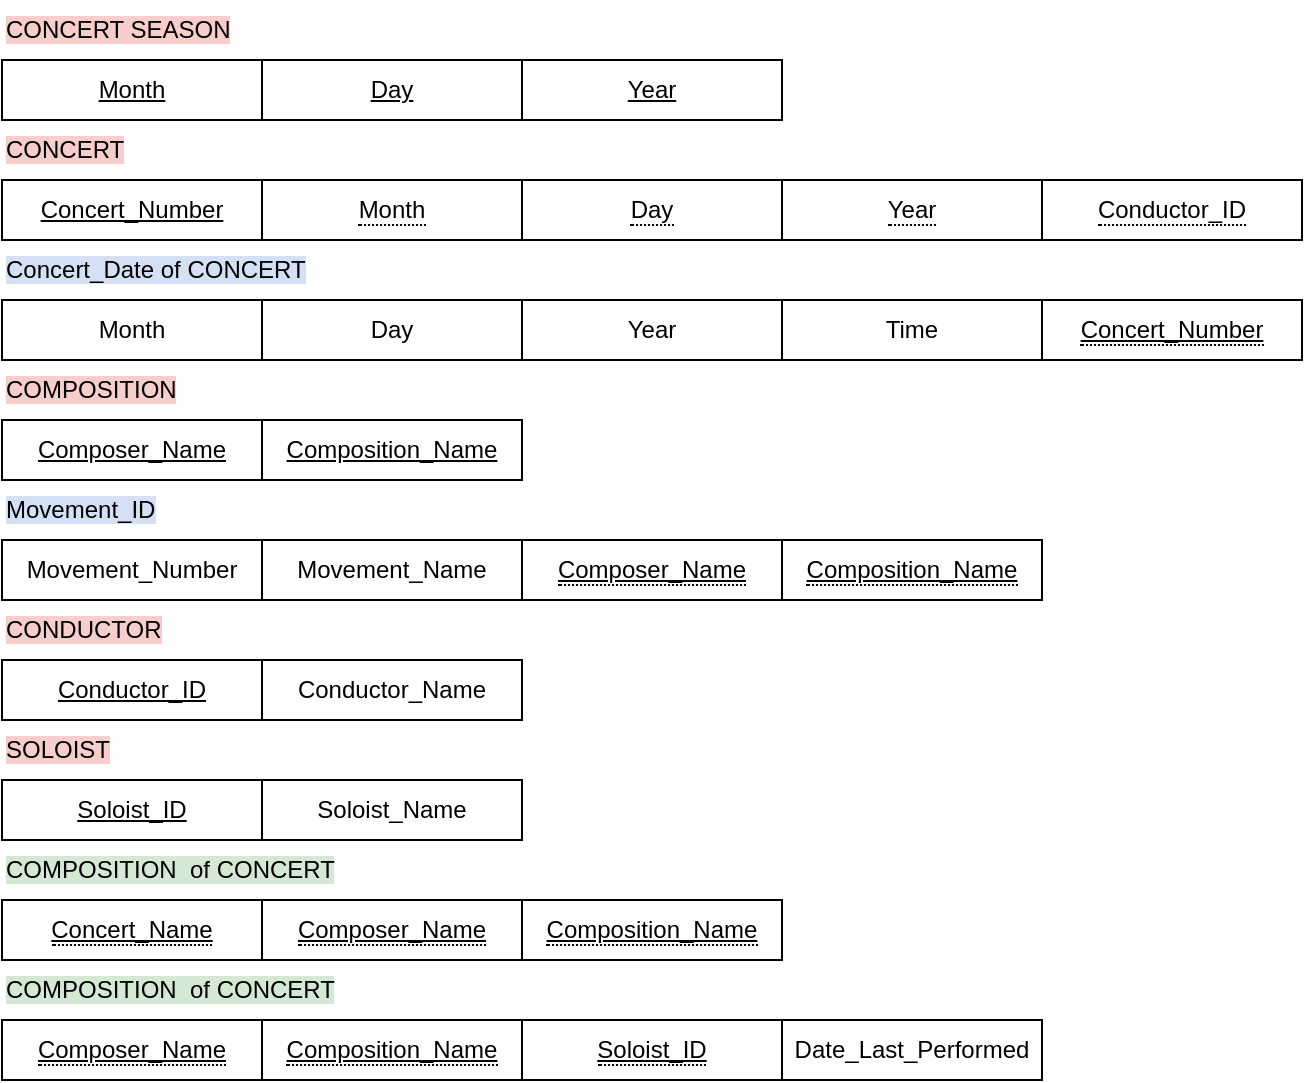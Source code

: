 <mxfile version="20.5.1" type="github" pages="3">
  <diagram id="w4VHGzYsdSl-hZFod0cc" name="交響樂團資料庫1">
    <mxGraphModel dx="1117" dy="623" grid="1" gridSize="10" guides="1" tooltips="1" connect="1" arrows="1" fold="1" page="1" pageScale="1" pageWidth="1169" pageHeight="827" math="0" shadow="0">
      <root>
        <mxCell id="0" />
        <mxCell id="1" parent="0" />
        <mxCell id="hCQ-R2_GtDcml7rR57lE-22" value="&lt;span style=&quot;background-color: rgb(248, 206, 204);&quot;&gt;CONCERT SEASON&lt;/span&gt;" style="text;html=1;align=left;verticalAlign=middle;resizable=0;points=[];autosize=1;strokeColor=none;fillColor=none;" parent="1" vertex="1">
          <mxGeometry x="260" y="144" width="140" height="30" as="geometry" />
        </mxCell>
        <mxCell id="hCQ-R2_GtDcml7rR57lE-25" value="&lt;u&gt;Concert_Number&lt;/u&gt;" style="whiteSpace=wrap;html=1;align=center;" parent="1" vertex="1">
          <mxGeometry x="260" y="234" width="130" height="30" as="geometry" />
        </mxCell>
        <mxCell id="hCQ-R2_GtDcml7rR57lE-26" value="&lt;span style=&quot;background-color: rgb(248, 206, 204);&quot;&gt;CONCERT&lt;/span&gt;" style="text;html=1;align=left;verticalAlign=middle;resizable=0;points=[];autosize=1;strokeColor=none;fillColor=none;" parent="1" vertex="1">
          <mxGeometry x="260" y="204" width="80" height="30" as="geometry" />
        </mxCell>
        <mxCell id="hCQ-R2_GtDcml7rR57lE-27" value="Month" style="whiteSpace=wrap;html=1;align=center;" parent="1" vertex="1">
          <mxGeometry x="260" y="294" width="130" height="30" as="geometry" />
        </mxCell>
        <mxCell id="hCQ-R2_GtDcml7rR57lE-28" value="&lt;span style=&quot;background-color: rgb(212, 225, 245);&quot;&gt;Concert_Date of CONCERT&lt;/span&gt;" style="text;html=1;align=left;verticalAlign=middle;resizable=0;points=[];autosize=1;strokeColor=none;fillColor=none;" parent="1" vertex="1">
          <mxGeometry x="260" y="264" width="170" height="30" as="geometry" />
        </mxCell>
        <mxCell id="hCQ-R2_GtDcml7rR57lE-29" value="Day" style="whiteSpace=wrap;html=1;align=center;" parent="1" vertex="1">
          <mxGeometry x="390" y="294" width="130" height="30" as="geometry" />
        </mxCell>
        <mxCell id="hCQ-R2_GtDcml7rR57lE-30" value="Year" style="whiteSpace=wrap;html=1;align=center;" parent="1" vertex="1">
          <mxGeometry x="520" y="294" width="130" height="30" as="geometry" />
        </mxCell>
        <mxCell id="hCQ-R2_GtDcml7rR57lE-31" value="Time" style="whiteSpace=wrap;html=1;align=center;" parent="1" vertex="1">
          <mxGeometry x="650" y="294" width="130" height="30" as="geometry" />
        </mxCell>
        <mxCell id="hCQ-R2_GtDcml7rR57lE-33" value="&lt;span style=&quot;border-bottom: 1px dotted&quot;&gt;&lt;u&gt;Concert_Number&lt;/u&gt;&lt;/span&gt;" style="whiteSpace=wrap;html=1;align=center;" parent="1" vertex="1">
          <mxGeometry x="780" y="294" width="130" height="30" as="geometry" />
        </mxCell>
        <mxCell id="hCQ-R2_GtDcml7rR57lE-35" value="&lt;u&gt;Month&lt;/u&gt;" style="whiteSpace=wrap;html=1;align=center;" parent="1" vertex="1">
          <mxGeometry x="260" y="174" width="130" height="30" as="geometry" />
        </mxCell>
        <mxCell id="hCQ-R2_GtDcml7rR57lE-36" value="&lt;u&gt;Day&lt;/u&gt;" style="whiteSpace=wrap;html=1;align=center;" parent="1" vertex="1">
          <mxGeometry x="390" y="174" width="130" height="30" as="geometry" />
        </mxCell>
        <mxCell id="hCQ-R2_GtDcml7rR57lE-37" value="&lt;u&gt;Year&lt;/u&gt;" style="whiteSpace=wrap;html=1;align=center;" parent="1" vertex="1">
          <mxGeometry x="520" y="174" width="130" height="30" as="geometry" />
        </mxCell>
        <mxCell id="hCQ-R2_GtDcml7rR57lE-38" value="&lt;span style=&quot;background-color: rgb(248, 206, 204);&quot;&gt;CONDUCTOR&lt;/span&gt;" style="text;html=1;align=left;verticalAlign=middle;resizable=0;points=[];autosize=1;strokeColor=none;fillColor=none;" parent="1" vertex="1">
          <mxGeometry x="260" y="444" width="100" height="30" as="geometry" />
        </mxCell>
        <mxCell id="hCQ-R2_GtDcml7rR57lE-39" value="&lt;u&gt;Conductor_ID&lt;/u&gt;" style="whiteSpace=wrap;html=1;align=center;" parent="1" vertex="1">
          <mxGeometry x="260" y="474" width="130" height="30" as="geometry" />
        </mxCell>
        <mxCell id="hCQ-R2_GtDcml7rR57lE-40" value="Conductor_Name" style="whiteSpace=wrap;html=1;align=center;" parent="1" vertex="1">
          <mxGeometry x="390" y="474" width="130" height="30" as="geometry" />
        </mxCell>
        <mxCell id="hCQ-R2_GtDcml7rR57lE-42" value="&lt;span style=&quot;background-color: rgb(248, 206, 204);&quot;&gt;COMPOSITION&lt;/span&gt;" style="text;html=1;align=left;verticalAlign=middle;resizable=0;points=[];autosize=1;strokeColor=none;fillColor=none;" parent="1" vertex="1">
          <mxGeometry x="260" y="324" width="110" height="30" as="geometry" />
        </mxCell>
        <mxCell id="hCQ-R2_GtDcml7rR57lE-43" value="&lt;u&gt;Composer_Name&lt;/u&gt;" style="whiteSpace=wrap;html=1;align=center;" parent="1" vertex="1">
          <mxGeometry x="260" y="354" width="130" height="30" as="geometry" />
        </mxCell>
        <mxCell id="hCQ-R2_GtDcml7rR57lE-44" value="&lt;u&gt;Composition_Name&lt;/u&gt;" style="whiteSpace=wrap;html=1;align=center;" parent="1" vertex="1">
          <mxGeometry x="390" y="354" width="130" height="30" as="geometry" />
        </mxCell>
        <mxCell id="hCQ-R2_GtDcml7rR57lE-48" value="Movement_Number" style="whiteSpace=wrap;html=1;align=center;" parent="1" vertex="1">
          <mxGeometry x="260" y="414" width="130" height="30" as="geometry" />
        </mxCell>
        <mxCell id="hCQ-R2_GtDcml7rR57lE-49" value="&lt;span style=&quot;background-color: rgb(212, 225, 245);&quot;&gt;Movement_ID&lt;/span&gt;" style="text;html=1;align=left;verticalAlign=middle;resizable=0;points=[];autosize=1;strokeColor=none;fillColor=none;" parent="1" vertex="1">
          <mxGeometry x="260" y="384" width="100" height="30" as="geometry" />
        </mxCell>
        <mxCell id="hCQ-R2_GtDcml7rR57lE-50" value="Movement_Name" style="whiteSpace=wrap;html=1;align=center;" parent="1" vertex="1">
          <mxGeometry x="390" y="414" width="130" height="30" as="geometry" />
        </mxCell>
        <mxCell id="hCQ-R2_GtDcml7rR57lE-55" value="&lt;span style=&quot;border-bottom: 1px dotted&quot;&gt;&lt;u&gt;Composer_Name&lt;/u&gt;&lt;/span&gt;" style="whiteSpace=wrap;html=1;align=center;" parent="1" vertex="1">
          <mxGeometry x="520" y="414" width="130" height="30" as="geometry" />
        </mxCell>
        <mxCell id="hCQ-R2_GtDcml7rR57lE-56" value="&lt;span style=&quot;border-bottom: 1px dotted&quot;&gt;&lt;u&gt;Composition_Name&lt;/u&gt;&lt;/span&gt;" style="whiteSpace=wrap;html=1;align=center;" parent="1" vertex="1">
          <mxGeometry x="650" y="414" width="130" height="30" as="geometry" />
        </mxCell>
        <mxCell id="hCQ-R2_GtDcml7rR57lE-57" value="&lt;span style=&quot;background-color: rgb(248, 206, 204);&quot;&gt;SOLOIST&lt;/span&gt;" style="text;html=1;align=left;verticalAlign=middle;resizable=0;points=[];autosize=1;strokeColor=none;fillColor=none;" parent="1" vertex="1">
          <mxGeometry x="260" y="504" width="80" height="30" as="geometry" />
        </mxCell>
        <mxCell id="hCQ-R2_GtDcml7rR57lE-58" value="&lt;u&gt;Soloist_ID&lt;/u&gt;" style="whiteSpace=wrap;html=1;align=center;" parent="1" vertex="1">
          <mxGeometry x="260" y="534" width="130" height="30" as="geometry" />
        </mxCell>
        <mxCell id="hCQ-R2_GtDcml7rR57lE-59" value="Soloist_Name" style="whiteSpace=wrap;html=1;align=center;" parent="1" vertex="1">
          <mxGeometry x="390" y="534" width="130" height="30" as="geometry" />
        </mxCell>
        <mxCell id="hCQ-R2_GtDcml7rR57lE-60" value="&lt;span style=&quot;border-bottom: 1px dotted&quot;&gt;Month&lt;/span&gt;" style="whiteSpace=wrap;html=1;align=center;" parent="1" vertex="1">
          <mxGeometry x="390" y="234" width="130" height="30" as="geometry" />
        </mxCell>
        <mxCell id="hCQ-R2_GtDcml7rR57lE-61" value="&lt;span style=&quot;border-bottom: 1px dotted&quot;&gt;Day&lt;/span&gt;" style="whiteSpace=wrap;html=1;align=center;" parent="1" vertex="1">
          <mxGeometry x="520" y="234" width="130" height="30" as="geometry" />
        </mxCell>
        <mxCell id="hCQ-R2_GtDcml7rR57lE-62" value="&lt;span style=&quot;border-bottom: 1px dotted&quot;&gt;Year&lt;/span&gt;" style="whiteSpace=wrap;html=1;align=center;" parent="1" vertex="1">
          <mxGeometry x="650" y="234" width="130" height="30" as="geometry" />
        </mxCell>
        <mxCell id="hCQ-R2_GtDcml7rR57lE-63" value="&lt;span style=&quot;border-bottom: 1px dotted&quot;&gt;Conductor_ID&lt;/span&gt;" style="whiteSpace=wrap;html=1;align=center;" parent="1" vertex="1">
          <mxGeometry x="780" y="234" width="130" height="30" as="geometry" />
        </mxCell>
        <mxCell id="hCQ-R2_GtDcml7rR57lE-64" value="&lt;span style=&quot;background-color: rgb(213, 232, 212);&quot;&gt;COMPOSITION&amp;nbsp; of CONCERT&lt;/span&gt;" style="text;html=1;align=left;verticalAlign=middle;resizable=0;points=[];autosize=1;strokeColor=none;fillColor=none;" parent="1" vertex="1">
          <mxGeometry x="260" y="564" width="190" height="30" as="geometry" />
        </mxCell>
        <mxCell id="hCQ-R2_GtDcml7rR57lE-67" value="&lt;span style=&quot;border-bottom: 1px dotted&quot;&gt;&lt;u&gt;Concert_Name&lt;/u&gt;&lt;/span&gt;" style="whiteSpace=wrap;html=1;align=center;" parent="1" vertex="1">
          <mxGeometry x="260" y="594" width="130" height="30" as="geometry" />
        </mxCell>
        <mxCell id="hCQ-R2_GtDcml7rR57lE-68" value="&lt;span style=&quot;border-bottom: 1px dotted&quot;&gt;&lt;u&gt;Composer_Name&lt;/u&gt;&lt;/span&gt;" style="whiteSpace=wrap;html=1;align=center;" parent="1" vertex="1">
          <mxGeometry x="390" y="594" width="130" height="30" as="geometry" />
        </mxCell>
        <mxCell id="hCQ-R2_GtDcml7rR57lE-70" value="&lt;span style=&quot;border-bottom: 1px dotted&quot;&gt;&lt;u&gt;Composition_Name&lt;/u&gt;&lt;/span&gt;" style="whiteSpace=wrap;html=1;align=center;" parent="1" vertex="1">
          <mxGeometry x="520" y="594" width="130" height="30" as="geometry" />
        </mxCell>
        <mxCell id="hCQ-R2_GtDcml7rR57lE-71" value="&lt;span style=&quot;background-color: rgb(213, 232, 212);&quot;&gt;COMPOSITION&amp;nbsp; of CONCERT&lt;/span&gt;" style="text;html=1;align=left;verticalAlign=middle;resizable=0;points=[];autosize=1;strokeColor=none;fillColor=none;" parent="1" vertex="1">
          <mxGeometry x="260" y="624" width="190" height="30" as="geometry" />
        </mxCell>
        <mxCell id="hCQ-R2_GtDcml7rR57lE-72" value="&lt;span style=&quot;border-bottom: 1px dotted&quot;&gt;&lt;u&gt;Soloist_ID&lt;/u&gt;&lt;/span&gt;" style="whiteSpace=wrap;html=1;align=center;" parent="1" vertex="1">
          <mxGeometry x="520" y="654" width="130" height="30" as="geometry" />
        </mxCell>
        <mxCell id="hCQ-R2_GtDcml7rR57lE-73" value="&lt;span style=&quot;border-bottom: 1px dotted&quot;&gt;&lt;u&gt;Composer_Name&lt;/u&gt;&lt;/span&gt;" style="whiteSpace=wrap;html=1;align=center;" parent="1" vertex="1">
          <mxGeometry x="260" y="654" width="130" height="30" as="geometry" />
        </mxCell>
        <mxCell id="hCQ-R2_GtDcml7rR57lE-74" value="&lt;span style=&quot;border-bottom: 1px dotted&quot;&gt;&lt;u&gt;Composition_Name&lt;/u&gt;&lt;/span&gt;" style="whiteSpace=wrap;html=1;align=center;" parent="1" vertex="1">
          <mxGeometry x="390" y="654" width="130" height="30" as="geometry" />
        </mxCell>
        <mxCell id="hCQ-R2_GtDcml7rR57lE-75" value="Date_Last_Performed" style="whiteSpace=wrap;html=1;align=center;" parent="1" vertex="1">
          <mxGeometry x="650" y="654" width="130" height="30" as="geometry" />
        </mxCell>
      </root>
    </mxGraphModel>
  </diagram>
  <diagram id="DczdEdd2vwKQZwfF8yUJ" name="交響樂團資料庫2">
    <mxGraphModel dx="1117" dy="623" grid="1" gridSize="10" guides="1" tooltips="1" connect="1" arrows="1" fold="1" page="1" pageScale="1" pageWidth="1169" pageHeight="827" math="0" shadow="0">
      <root>
        <mxCell id="0" />
        <mxCell id="1" parent="0" />
        <mxCell id="pif-Arr0RxehzhXQF_6d-1" value="&lt;span style=&quot;background-color: rgb(248, 206, 204);&quot;&gt;CONCERT SEASON&lt;/span&gt;" style="text;html=1;align=left;verticalAlign=middle;resizable=0;points=[];autosize=1;strokeColor=none;fillColor=none;" parent="1" vertex="1">
          <mxGeometry x="260" width="140" height="30" as="geometry" />
        </mxCell>
        <mxCell id="pif-Arr0RxehzhXQF_6d-2" value="&lt;u&gt;Concert_Number&lt;/u&gt;" style="whiteSpace=wrap;html=1;align=center;" parent="1" vertex="1">
          <mxGeometry x="260" y="120" width="130" height="30" as="geometry" />
        </mxCell>
        <mxCell id="pif-Arr0RxehzhXQF_6d-3" value="&lt;span style=&quot;background-color: rgb(248, 206, 204);&quot;&gt;CONCERT&lt;/span&gt;" style="text;html=1;align=left;verticalAlign=middle;resizable=0;points=[];autosize=1;strokeColor=none;fillColor=none;" parent="1" vertex="1">
          <mxGeometry x="260" y="90" width="80" height="30" as="geometry" />
        </mxCell>
        <mxCell id="pif-Arr0RxehzhXQF_6d-4" value="Month" style="whiteSpace=wrap;html=1;align=center;" parent="1" vertex="1">
          <mxGeometry x="260" y="220" width="130" height="30" as="geometry" />
        </mxCell>
        <mxCell id="pif-Arr0RxehzhXQF_6d-5" value="&lt;span style=&quot;background-color: rgb(212, 225, 245);&quot;&gt;Concert_Date of CONCERT&lt;/span&gt;" style="text;html=1;align=left;verticalAlign=middle;resizable=0;points=[];autosize=1;strokeColor=none;fillColor=none;" parent="1" vertex="1">
          <mxGeometry x="260" y="190" width="170" height="30" as="geometry" />
        </mxCell>
        <mxCell id="pif-Arr0RxehzhXQF_6d-6" value="Day" style="whiteSpace=wrap;html=1;align=center;" parent="1" vertex="1">
          <mxGeometry x="390" y="220" width="130" height="30" as="geometry" />
        </mxCell>
        <mxCell id="pif-Arr0RxehzhXQF_6d-7" value="Year" style="whiteSpace=wrap;html=1;align=center;" parent="1" vertex="1">
          <mxGeometry x="520" y="220" width="130" height="30" as="geometry" />
        </mxCell>
        <mxCell id="pif-Arr0RxehzhXQF_6d-8" value="Time" style="whiteSpace=wrap;html=1;align=center;" parent="1" vertex="1">
          <mxGeometry x="650" y="220" width="130" height="30" as="geometry" />
        </mxCell>
        <mxCell id="FWP7yhRj5Jo6IeXCoLR_-4" style="edgeStyle=orthogonalEdgeStyle;rounded=0;orthogonalLoop=1;jettySize=auto;html=1;exitX=0.5;exitY=0;exitDx=0;exitDy=0;entryX=0.75;entryY=1;entryDx=0;entryDy=0;elbow=vertical;" parent="1" source="pif-Arr0RxehzhXQF_6d-9" target="pif-Arr0RxehzhXQF_6d-2" edge="1">
          <mxGeometry relative="1" as="geometry">
            <Array as="points">
              <mxPoint x="845" y="180" />
              <mxPoint x="358" y="180" />
            </Array>
          </mxGeometry>
        </mxCell>
        <mxCell id="pif-Arr0RxehzhXQF_6d-9" value="&lt;span style=&quot;border-bottom: 1px dotted&quot;&gt;&lt;u&gt;Concert_Number&lt;/u&gt;&lt;/span&gt;" style="whiteSpace=wrap;html=1;align=center;" parent="1" vertex="1">
          <mxGeometry x="780" y="220" width="130" height="30" as="geometry" />
        </mxCell>
        <mxCell id="pif-Arr0RxehzhXQF_6d-10" value="&lt;u&gt;Month&lt;/u&gt;" style="whiteSpace=wrap;html=1;align=center;" parent="1" vertex="1">
          <mxGeometry x="260" y="30" width="130" height="30" as="geometry" />
        </mxCell>
        <mxCell id="pif-Arr0RxehzhXQF_6d-11" value="&lt;u&gt;Day&lt;/u&gt;" style="whiteSpace=wrap;html=1;align=center;" parent="1" vertex="1">
          <mxGeometry x="390" y="30" width="130" height="30" as="geometry" />
        </mxCell>
        <mxCell id="pif-Arr0RxehzhXQF_6d-12" value="&lt;u&gt;Year&lt;/u&gt;" style="whiteSpace=wrap;html=1;align=center;" parent="1" vertex="1">
          <mxGeometry x="520" y="30" width="130" height="30" as="geometry" />
        </mxCell>
        <mxCell id="pif-Arr0RxehzhXQF_6d-13" value="&lt;span style=&quot;background-color: rgb(248, 206, 204);&quot;&gt;CONDUCTOR&lt;/span&gt;" style="text;html=1;align=left;verticalAlign=middle;resizable=0;points=[];autosize=1;strokeColor=none;fillColor=none;" parent="1" vertex="1">
          <mxGeometry x="260" y="730" width="100" height="30" as="geometry" />
        </mxCell>
        <mxCell id="FWP7yhRj5Jo6IeXCoLR_-18" style="edgeStyle=orthogonalEdgeStyle;rounded=0;orthogonalLoop=1;jettySize=auto;html=1;exitX=0.75;exitY=0;exitDx=0;exitDy=0;entryX=0.5;entryY=1;entryDx=0;entryDy=0;elbow=vertical;" parent="1" source="pif-Arr0RxehzhXQF_6d-14" target="pif-Arr0RxehzhXQF_6d-30" edge="1">
          <mxGeometry relative="1" as="geometry">
            <Array as="points">
              <mxPoint x="357" y="750" />
              <mxPoint x="920" y="750" />
              <mxPoint x="920" y="170" />
              <mxPoint x="845" y="170" />
            </Array>
          </mxGeometry>
        </mxCell>
        <mxCell id="pif-Arr0RxehzhXQF_6d-14" value="&lt;u&gt;Conductor_ID&lt;/u&gt;" style="whiteSpace=wrap;html=1;align=center;" parent="1" vertex="1">
          <mxGeometry x="260" y="760" width="130" height="30" as="geometry" />
        </mxCell>
        <mxCell id="pif-Arr0RxehzhXQF_6d-15" value="Conductor_Name" style="whiteSpace=wrap;html=1;align=center;" parent="1" vertex="1">
          <mxGeometry x="390" y="760" width="130" height="30" as="geometry" />
        </mxCell>
        <mxCell id="pif-Arr0RxehzhXQF_6d-16" value="&lt;span style=&quot;background-color: rgb(248, 206, 204);&quot;&gt;COMPOSITION&lt;/span&gt;" style="text;html=1;align=left;verticalAlign=middle;resizable=0;points=[];autosize=1;strokeColor=none;fillColor=none;" parent="1" vertex="1">
          <mxGeometry x="260" y="370" width="110" height="30" as="geometry" />
        </mxCell>
        <mxCell id="pif-Arr0RxehzhXQF_6d-17" value="&lt;u&gt;Composer_Name&lt;/u&gt;" style="whiteSpace=wrap;html=1;align=center;" parent="1" vertex="1">
          <mxGeometry x="260" y="400" width="130" height="30" as="geometry" />
        </mxCell>
        <mxCell id="pif-Arr0RxehzhXQF_6d-18" value="&lt;u&gt;Composition_Name&lt;/u&gt;" style="whiteSpace=wrap;html=1;align=center;" parent="1" vertex="1">
          <mxGeometry x="390" y="400" width="130" height="30" as="geometry" />
        </mxCell>
        <mxCell id="pif-Arr0RxehzhXQF_6d-19" value="Movement_Number" style="whiteSpace=wrap;html=1;align=center;" parent="1" vertex="1">
          <mxGeometry x="260" y="490" width="130" height="30" as="geometry" />
        </mxCell>
        <mxCell id="pif-Arr0RxehzhXQF_6d-20" value="&lt;span style=&quot;background-color: rgb(212, 225, 245);&quot;&gt;Movement_ID&lt;/span&gt;" style="text;html=1;align=left;verticalAlign=middle;resizable=0;points=[];autosize=1;strokeColor=none;fillColor=none;" parent="1" vertex="1">
          <mxGeometry x="260" y="460" width="100" height="30" as="geometry" />
        </mxCell>
        <mxCell id="pif-Arr0RxehzhXQF_6d-21" value="Movement_Name" style="whiteSpace=wrap;html=1;align=center;" parent="1" vertex="1">
          <mxGeometry x="390" y="490" width="130" height="30" as="geometry" />
        </mxCell>
        <mxCell id="FWP7yhRj5Jo6IeXCoLR_-9" style="edgeStyle=orthogonalEdgeStyle;rounded=0;orthogonalLoop=1;jettySize=auto;html=1;exitX=0.5;exitY=1;exitDx=0;exitDy=0;entryX=0.5;entryY=0;entryDx=0;entryDy=0;elbow=vertical;" parent="1" source="pif-Arr0RxehzhXQF_6d-22" target="pif-Arr0RxehzhXQF_6d-33" edge="1">
          <mxGeometry relative="1" as="geometry">
            <Array as="points">
              <mxPoint x="585" y="530" />
              <mxPoint x="790" y="530" />
              <mxPoint x="790" y="290" />
              <mxPoint x="455" y="290" />
            </Array>
          </mxGeometry>
        </mxCell>
        <mxCell id="pif-Arr0RxehzhXQF_6d-22" value="&lt;span style=&quot;border-bottom: 1px dotted&quot;&gt;&lt;u&gt;Composer_Name&lt;/u&gt;&lt;/span&gt;" style="whiteSpace=wrap;html=1;align=center;" parent="1" vertex="1">
          <mxGeometry x="520" y="490" width="130" height="30" as="geometry" />
        </mxCell>
        <mxCell id="FWP7yhRj5Jo6IeXCoLR_-16" style="edgeStyle=orthogonalEdgeStyle;rounded=0;orthogonalLoop=1;jettySize=auto;html=1;exitX=0.5;exitY=0;exitDx=0;exitDy=0;entryX=0.5;entryY=1;entryDx=0;entryDy=0;elbow=vertical;" parent="1" source="pif-Arr0RxehzhXQF_6d-23" target="pif-Arr0RxehzhXQF_6d-34" edge="1">
          <mxGeometry relative="1" as="geometry">
            <Array as="points">
              <mxPoint x="715" y="420" />
              <mxPoint x="585" y="420" />
            </Array>
          </mxGeometry>
        </mxCell>
        <mxCell id="pif-Arr0RxehzhXQF_6d-23" value="&lt;span style=&quot;border-bottom: 1px dotted&quot;&gt;&lt;u&gt;Composition_Name&lt;/u&gt;&lt;/span&gt;" style="whiteSpace=wrap;html=1;align=center;" parent="1" vertex="1">
          <mxGeometry x="650" y="490" width="130" height="30" as="geometry" />
        </mxCell>
        <mxCell id="pif-Arr0RxehzhXQF_6d-24" value="&lt;span style=&quot;background-color: rgb(248, 206, 204);&quot;&gt;SOLOIST&lt;/span&gt;" style="text;html=1;align=left;verticalAlign=middle;resizable=0;points=[];autosize=1;strokeColor=none;fillColor=none;" parent="1" vertex="1">
          <mxGeometry x="260" y="640" width="80" height="30" as="geometry" />
        </mxCell>
        <mxCell id="pif-Arr0RxehzhXQF_6d-25" value="&lt;u&gt;Soloist_ID&lt;/u&gt;" style="whiteSpace=wrap;html=1;align=center;" parent="1" vertex="1">
          <mxGeometry x="260" y="670" width="130" height="30" as="geometry" />
        </mxCell>
        <mxCell id="pif-Arr0RxehzhXQF_6d-26" value="Soloist_Name" style="whiteSpace=wrap;html=1;align=center;" parent="1" vertex="1">
          <mxGeometry x="390" y="670" width="130" height="30" as="geometry" />
        </mxCell>
        <mxCell id="FWP7yhRj5Jo6IeXCoLR_-1" style="edgeStyle=orthogonalEdgeStyle;rounded=0;orthogonalLoop=1;jettySize=auto;html=1;exitX=0.5;exitY=0;exitDx=0;exitDy=0;entryX=0.5;entryY=1;entryDx=0;entryDy=0;" parent="1" source="pif-Arr0RxehzhXQF_6d-27" target="pif-Arr0RxehzhXQF_6d-10" edge="1">
          <mxGeometry relative="1" as="geometry">
            <Array as="points">
              <mxPoint x="455" y="100" />
              <mxPoint x="325" y="100" />
            </Array>
          </mxGeometry>
        </mxCell>
        <mxCell id="pif-Arr0RxehzhXQF_6d-27" value="&lt;span style=&quot;border-bottom: 1px dotted&quot;&gt;Month&lt;/span&gt;" style="whiteSpace=wrap;html=1;align=center;" parent="1" vertex="1">
          <mxGeometry x="390" y="120" width="130" height="30" as="geometry" />
        </mxCell>
        <mxCell id="FWP7yhRj5Jo6IeXCoLR_-2" style="edgeStyle=orthogonalEdgeStyle;rounded=0;orthogonalLoop=1;jettySize=auto;html=1;exitX=0.5;exitY=0;exitDx=0;exitDy=0;entryX=0.5;entryY=1;entryDx=0;entryDy=0;" parent="1" source="pif-Arr0RxehzhXQF_6d-28" target="pif-Arr0RxehzhXQF_6d-11" edge="1">
          <mxGeometry relative="1" as="geometry">
            <Array as="points">
              <mxPoint x="585" y="90" />
              <mxPoint x="455" y="90" />
            </Array>
          </mxGeometry>
        </mxCell>
        <mxCell id="pif-Arr0RxehzhXQF_6d-28" value="&lt;span style=&quot;border-bottom: 1px dotted&quot;&gt;Day&lt;/span&gt;" style="whiteSpace=wrap;html=1;align=center;" parent="1" vertex="1">
          <mxGeometry x="520" y="120" width="130" height="30" as="geometry" />
        </mxCell>
        <mxCell id="FWP7yhRj5Jo6IeXCoLR_-3" style="edgeStyle=orthogonalEdgeStyle;rounded=0;orthogonalLoop=1;jettySize=auto;html=1;exitX=0.5;exitY=0;exitDx=0;exitDy=0;entryX=0.5;entryY=1;entryDx=0;entryDy=0;elbow=vertical;" parent="1" source="pif-Arr0RxehzhXQF_6d-29" target="pif-Arr0RxehzhXQF_6d-12" edge="1">
          <mxGeometry relative="1" as="geometry">
            <Array as="points">
              <mxPoint x="715" y="80" />
              <mxPoint x="585" y="80" />
            </Array>
          </mxGeometry>
        </mxCell>
        <mxCell id="pif-Arr0RxehzhXQF_6d-29" value="&lt;span style=&quot;border-bottom: 1px dotted&quot;&gt;Year&lt;/span&gt;" style="whiteSpace=wrap;html=1;align=center;" parent="1" vertex="1">
          <mxGeometry x="650" y="120" width="130" height="30" as="geometry" />
        </mxCell>
        <mxCell id="pif-Arr0RxehzhXQF_6d-30" value="&lt;span style=&quot;border-bottom: 1px dotted&quot;&gt;Conductor_ID&lt;/span&gt;" style="whiteSpace=wrap;html=1;align=center;" parent="1" vertex="1">
          <mxGeometry x="780" y="120" width="130" height="30" as="geometry" />
        </mxCell>
        <mxCell id="pif-Arr0RxehzhXQF_6d-31" value="&lt;span style=&quot;background-color: rgb(213, 232, 212);&quot;&gt;COMPOSITION&amp;nbsp; of CONCERT&lt;/span&gt;" style="text;html=1;align=left;verticalAlign=middle;resizable=0;points=[];autosize=1;strokeColor=none;fillColor=none;" parent="1" vertex="1">
          <mxGeometry x="260" y="280" width="190" height="30" as="geometry" />
        </mxCell>
        <mxCell id="FWP7yhRj5Jo6IeXCoLR_-6" style="edgeStyle=orthogonalEdgeStyle;rounded=0;orthogonalLoop=1;jettySize=auto;html=1;exitX=0.5;exitY=1;exitDx=0;exitDy=0;entryX=0.25;entryY=1;entryDx=0;entryDy=0;elbow=vertical;" parent="1" source="pif-Arr0RxehzhXQF_6d-32" target="pif-Arr0RxehzhXQF_6d-2" edge="1">
          <mxGeometry relative="1" as="geometry">
            <Array as="points">
              <mxPoint x="325" y="350" />
              <mxPoint x="240" y="350" />
              <mxPoint x="240" y="170" />
              <mxPoint x="293" y="170" />
            </Array>
          </mxGeometry>
        </mxCell>
        <mxCell id="pif-Arr0RxehzhXQF_6d-32" value="&lt;span style=&quot;border-bottom: 1px dotted&quot;&gt;&lt;u&gt;Concert_Name&lt;/u&gt;&lt;/span&gt;" style="whiteSpace=wrap;html=1;align=center;" parent="1" vertex="1">
          <mxGeometry x="260" y="310" width="130" height="30" as="geometry" />
        </mxCell>
        <mxCell id="FWP7yhRj5Jo6IeXCoLR_-14" style="edgeStyle=orthogonalEdgeStyle;rounded=0;orthogonalLoop=1;jettySize=auto;html=1;exitX=0.5;exitY=1;exitDx=0;exitDy=0;entryX=0.75;entryY=0;entryDx=0;entryDy=0;elbow=vertical;" parent="1" source="pif-Arr0RxehzhXQF_6d-33" target="pif-Arr0RxehzhXQF_6d-17" edge="1">
          <mxGeometry relative="1" as="geometry" />
        </mxCell>
        <mxCell id="pif-Arr0RxehzhXQF_6d-33" value="&lt;span style=&quot;border-bottom: 1px dotted&quot;&gt;&lt;u&gt;Composer_Name&lt;/u&gt;&lt;/span&gt;" style="whiteSpace=wrap;html=1;align=center;" parent="1" vertex="1">
          <mxGeometry x="390" y="310" width="130" height="30" as="geometry" />
        </mxCell>
        <mxCell id="FWP7yhRj5Jo6IeXCoLR_-15" style="edgeStyle=orthogonalEdgeStyle;rounded=0;orthogonalLoop=1;jettySize=auto;html=1;exitX=0.25;exitY=1;exitDx=0;exitDy=0;entryX=0.5;entryY=0;entryDx=0;entryDy=0;elbow=vertical;" parent="1" source="pif-Arr0RxehzhXQF_6d-34" target="pif-Arr0RxehzhXQF_6d-18" edge="1">
          <mxGeometry relative="1" as="geometry">
            <Array as="points">
              <mxPoint x="553" y="380" />
              <mxPoint x="455" y="380" />
            </Array>
          </mxGeometry>
        </mxCell>
        <mxCell id="pif-Arr0RxehzhXQF_6d-34" value="&lt;span style=&quot;border-bottom: 1px dotted&quot;&gt;&lt;u&gt;Composition_Name&lt;/u&gt;&lt;/span&gt;" style="whiteSpace=wrap;html=1;align=center;" parent="1" vertex="1">
          <mxGeometry x="520" y="310" width="130" height="30" as="geometry" />
        </mxCell>
        <mxCell id="pif-Arr0RxehzhXQF_6d-35" value="&lt;span style=&quot;background-color: rgb(213, 232, 212);&quot;&gt;SOLOIST&amp;nbsp; of&amp;nbsp;COMPOSITION&amp;nbsp;&lt;/span&gt;" style="text;html=1;align=left;verticalAlign=middle;resizable=0;points=[];autosize=1;strokeColor=none;fillColor=none;" parent="1" vertex="1">
          <mxGeometry x="260" y="550" width="180" height="30" as="geometry" />
        </mxCell>
        <mxCell id="FWP7yhRj5Jo6IeXCoLR_-13" style="edgeStyle=orthogonalEdgeStyle;rounded=0;orthogonalLoop=1;jettySize=auto;html=1;exitX=0.5;exitY=1;exitDx=0;exitDy=0;entryX=0.5;entryY=0;entryDx=0;entryDy=0;elbow=vertical;" parent="1" source="pif-Arr0RxehzhXQF_6d-36" target="pif-Arr0RxehzhXQF_6d-25" edge="1">
          <mxGeometry relative="1" as="geometry">
            <Array as="points">
              <mxPoint x="585" y="650" />
              <mxPoint x="325" y="650" />
            </Array>
          </mxGeometry>
        </mxCell>
        <mxCell id="pif-Arr0RxehzhXQF_6d-36" value="&lt;span style=&quot;border-bottom: 1px dotted&quot;&gt;&lt;u&gt;Soloist_ID&lt;/u&gt;&lt;/span&gt;" style="whiteSpace=wrap;html=1;align=center;" parent="1" vertex="1">
          <mxGeometry x="520" y="580" width="130" height="30" as="geometry" />
        </mxCell>
        <mxCell id="FWP7yhRj5Jo6IeXCoLR_-12" style="edgeStyle=orthogonalEdgeStyle;rounded=0;orthogonalLoop=1;jettySize=auto;html=1;exitX=0.5;exitY=1;exitDx=0;exitDy=0;entryX=0.5;entryY=1;entryDx=0;entryDy=0;elbow=vertical;" parent="1" source="pif-Arr0RxehzhXQF_6d-37" target="pif-Arr0RxehzhXQF_6d-17" edge="1">
          <mxGeometry relative="1" as="geometry">
            <Array as="points">
              <mxPoint x="325" y="620" />
              <mxPoint x="250" y="620" />
              <mxPoint x="250" y="460" />
              <mxPoint x="325" y="460" />
            </Array>
          </mxGeometry>
        </mxCell>
        <mxCell id="pif-Arr0RxehzhXQF_6d-37" value="&lt;span style=&quot;border-bottom: 1px dotted&quot;&gt;&lt;u&gt;Composer_Name&lt;/u&gt;&lt;/span&gt;" style="whiteSpace=wrap;html=1;align=center;" parent="1" vertex="1">
          <mxGeometry x="260" y="580" width="130" height="30" as="geometry" />
        </mxCell>
        <mxCell id="FWP7yhRj5Jo6IeXCoLR_-22" style="edgeStyle=orthogonalEdgeStyle;rounded=0;orthogonalLoop=1;jettySize=auto;html=1;exitX=0.5;exitY=0;exitDx=0;exitDy=0;entryX=0.75;entryY=1;entryDx=0;entryDy=0;elbow=vertical;" parent="1" source="pif-Arr0RxehzhXQF_6d-38" target="pif-Arr0RxehzhXQF_6d-34" edge="1">
          <mxGeometry relative="1" as="geometry">
            <Array as="points">
              <mxPoint x="455" y="570" />
              <mxPoint x="810" y="570" />
              <mxPoint x="810" y="360" />
              <mxPoint x="617" y="360" />
            </Array>
          </mxGeometry>
        </mxCell>
        <mxCell id="pif-Arr0RxehzhXQF_6d-38" value="&lt;span style=&quot;border-bottom: 1px dotted&quot;&gt;&lt;u&gt;Composition_Name&lt;/u&gt;&lt;/span&gt;" style="whiteSpace=wrap;html=1;align=center;" parent="1" vertex="1">
          <mxGeometry x="390" y="580" width="130" height="30" as="geometry" />
        </mxCell>
        <mxCell id="pif-Arr0RxehzhXQF_6d-39" value="Date_Last_Performed" style="whiteSpace=wrap;html=1;align=center;" parent="1" vertex="1">
          <mxGeometry x="650" y="580" width="130" height="30" as="geometry" />
        </mxCell>
      </root>
    </mxGraphModel>
  </diagram>
  <diagram id="SJy9jhn3qPyUU2WQi-D4" name="校務教務資料庫1">
    <mxGraphModel dx="1117" dy="623" grid="1" gridSize="10" guides="1" tooltips="1" connect="1" arrows="1" fold="1" page="1" pageScale="1" pageWidth="1169" pageHeight="827" math="0" shadow="0">
      <root>
        <mxCell id="0" />
        <mxCell id="1" parent="0" />
        <mxCell id="sA5_Opk88bcWhU02DPUA-1" value="&lt;span style=&quot;background-color: rgb(248, 206, 204);&quot;&gt;SCHOOL&amp;nbsp;&lt;/span&gt;" style="text;html=1;align=left;verticalAlign=middle;resizable=0;points=[];autosize=1;strokeColor=none;fillColor=none;" vertex="1" parent="1">
          <mxGeometry x="200" width="80" height="30" as="geometry" />
        </mxCell>
        <mxCell id="sA5_Opk88bcWhU02DPUA-10" value="&lt;u&gt;sch-id&lt;/u&gt;" style="whiteSpace=wrap;html=1;align=center;" vertex="1" parent="1">
          <mxGeometry x="200" y="30" width="130" height="30" as="geometry" />
        </mxCell>
        <mxCell id="sA5_Opk88bcWhU02DPUA-11" value="sch-name" style="whiteSpace=wrap;html=1;align=center;" vertex="1" parent="1">
          <mxGeometry x="330" y="30" width="130" height="30" as="geometry" />
        </mxCell>
        <mxCell id="sA5_Opk88bcWhU02DPUA-40" value="&lt;span style=&quot;background-color: rgb(248, 206, 204);&quot;&gt;DEPARTMENT&lt;/span&gt;" style="text;html=1;align=left;verticalAlign=middle;resizable=0;points=[];autosize=1;strokeColor=none;fillColor=none;" vertex="1" parent="1">
          <mxGeometry x="200" y="96" width="110" height="30" as="geometry" />
        </mxCell>
        <mxCell id="sA5_Opk88bcWhU02DPUA-41" value="&lt;u&gt;dept-id&lt;/u&gt;" style="whiteSpace=wrap;html=1;align=center;" vertex="1" parent="1">
          <mxGeometry x="200" y="126" width="130" height="30" as="geometry" />
        </mxCell>
        <mxCell id="sA5_Opk88bcWhU02DPUA-42" value="dept-name&lt;br/&gt;" style="whiteSpace=wrap;html=1;align=center;" vertex="1" parent="1">
          <mxGeometry x="330" y="126" width="130" height="30" as="geometry" />
        </mxCell>
        <mxCell id="sA5_Opk88bcWhU02DPUA-43" value="&lt;span style=&quot;background-color: rgb(248, 206, 204);&quot;&gt;COURSE&amp;nbsp;&lt;/span&gt;" style="text;html=1;align=left;verticalAlign=middle;resizable=0;points=[];autosize=1;strokeColor=none;fillColor=none;" vertex="1" parent="1">
          <mxGeometry x="200" y="190" width="80" height="30" as="geometry" />
        </mxCell>
        <mxCell id="sA5_Opk88bcWhU02DPUA-44" value="&lt;u&gt;crs-id&lt;/u&gt;" style="whiteSpace=wrap;html=1;align=center;" vertex="1" parent="1">
          <mxGeometry x="200" y="220" width="130" height="30" as="geometry" />
        </mxCell>
        <mxCell id="sA5_Opk88bcWhU02DPUA-45" value="crs-name " style="whiteSpace=wrap;html=1;align=center;" vertex="1" parent="1">
          <mxGeometry x="330" y="220" width="130" height="30" as="geometry" />
        </mxCell>
        <mxCell id="sA5_Opk88bcWhU02DPUA-46" value="crs-description&lt;br/&gt;" style="whiteSpace=wrap;html=1;align=center;" vertex="1" parent="1">
          <mxGeometry x="460" y="220" width="130" height="30" as="geometry" />
        </mxCell>
        <mxCell id="sA5_Opk88bcWhU02DPUA-47" value="crs-credit" style="whiteSpace=wrap;html=1;align=center;" vertex="1" parent="1">
          <mxGeometry x="590" y="220" width="130" height="30" as="geometry" />
        </mxCell>
        <mxCell id="sA5_Opk88bcWhU02DPUA-53" value="&lt;span style=&quot;background-color: rgb(248, 206, 204);&quot;&gt;STUDENT&lt;/span&gt;" style="text;html=1;align=left;verticalAlign=middle;resizable=0;points=[];autosize=1;strokeColor=none;fillColor=none;" vertex="1" parent="1">
          <mxGeometry x="200" y="280" width="80" height="30" as="geometry" />
        </mxCell>
        <mxCell id="sA5_Opk88bcWhU02DPUA-54" value="&lt;u&gt;stud-id&lt;/u&gt;" style="whiteSpace=wrap;html=1;align=center;" vertex="1" parent="1">
          <mxGeometry x="200" y="310" width="130" height="30" as="geometry" />
        </mxCell>
        <mxCell id="sA5_Opk88bcWhU02DPUA-55" value="stud-name&lt;br/&gt; " style="whiteSpace=wrap;html=1;align=center;" vertex="1" parent="1">
          <mxGeometry x="330" y="310" width="130" height="30" as="geometry" />
        </mxCell>
        <mxCell id="sA5_Opk88bcWhU02DPUA-58" value="&lt;span style=&quot;background-color: rgb(248, 206, 204);&quot;&gt;PROFESSOR&lt;/span&gt;" style="text;html=1;align=left;verticalAlign=middle;resizable=0;points=[];autosize=1;strokeColor=none;fillColor=none;" vertex="1" parent="1">
          <mxGeometry x="200" y="370" width="100" height="30" as="geometry" />
        </mxCell>
        <mxCell id="sA5_Opk88bcWhU02DPUA-59" value="&lt;u&gt;prof-id&lt;/u&gt;" style="whiteSpace=wrap;html=1;align=center;" vertex="1" parent="1">
          <mxGeometry x="200" y="400" width="130" height="30" as="geometry" />
        </mxCell>
        <mxCell id="sA5_Opk88bcWhU02DPUA-60" value="prof-name&lt;br&gt; " style="whiteSpace=wrap;html=1;align=center;" vertex="1" parent="1">
          <mxGeometry x="330" y="400" width="130" height="30" as="geometry" />
        </mxCell>
        <mxCell id="CVDixEDcqnGa3l3ZE6AT-1" value="prof-rank&lt;br&gt; " style="whiteSpace=wrap;html=1;align=center;" vertex="1" parent="1">
          <mxGeometry x="460" y="400" width="130" height="30" as="geometry" />
        </mxCell>
        <mxCell id="rBmbNUGZZ_IEUK3Pif1n-1" value="&lt;span style=&quot;border-bottom: 1px dotted&quot;&gt;prof-id&lt;/span&gt;" style="whiteSpace=wrap;html=1;align=center;" vertex="1" parent="1">
          <mxGeometry x="460" y="30" width="130" height="30" as="geometry" />
        </mxCell>
        <mxCell id="rv79OY0GDuiCRYxSpz4N-1" value="&lt;span style=&quot;border-bottom: 1px dotted&quot;&gt;sch-id&lt;/span&gt;" style="whiteSpace=wrap;html=1;align=center;" vertex="1" parent="1">
          <mxGeometry x="460" y="126" width="130" height="30" as="geometry" />
        </mxCell>
        <mxCell id="rv79OY0GDuiCRYxSpz4N-2" value="&lt;span style=&quot;border-bottom: 1px dotted&quot;&gt;dept-id&lt;/span&gt;" style="whiteSpace=wrap;html=1;align=center;" vertex="1" parent="1">
          <mxGeometry x="590" y="400" width="130" height="30" as="geometry" />
        </mxCell>
        <mxCell id="rv79OY0GDuiCRYxSpz4N-3" value="&lt;span style=&quot;border-bottom: 1px dotted&quot;&gt;dept-id&lt;/span&gt;" style="whiteSpace=wrap;html=1;align=center;" vertex="1" parent="1">
          <mxGeometry x="720" y="220" width="130" height="30" as="geometry" />
        </mxCell>
        <mxCell id="rv79OY0GDuiCRYxSpz4N-4" value="&lt;span style=&quot;background-color: rgb(213, 232, 212);&quot;&gt;COURSE and&amp;nbsp;&amp;nbsp;PROFESSOR&lt;/span&gt;" style="text;html=1;align=left;verticalAlign=middle;resizable=0;points=[];autosize=1;strokeColor=none;fillColor=none;" vertex="1" parent="1">
          <mxGeometry x="200" y="460" width="180" height="30" as="geometry" />
        </mxCell>
        <mxCell id="rv79OY0GDuiCRYxSpz4N-8" value="&lt;span style=&quot;border-bottom: 1px dotted&quot;&gt;&lt;u&gt;prof-id&lt;/u&gt;&lt;/span&gt;" style="whiteSpace=wrap;html=1;align=center;" vertex="1" parent="1">
          <mxGeometry x="200" y="490" width="130" height="30" as="geometry" />
        </mxCell>
        <mxCell id="rv79OY0GDuiCRYxSpz4N-9" value="&lt;span style=&quot;border-bottom: 1px dotted&quot;&gt;&lt;u&gt;crs-id&lt;/u&gt;&lt;/span&gt;" style="whiteSpace=wrap;html=1;align=center;" vertex="1" parent="1">
          <mxGeometry x="330" y="490" width="130" height="30" as="geometry" />
        </mxCell>
      </root>
    </mxGraphModel>
  </diagram>
</mxfile>

